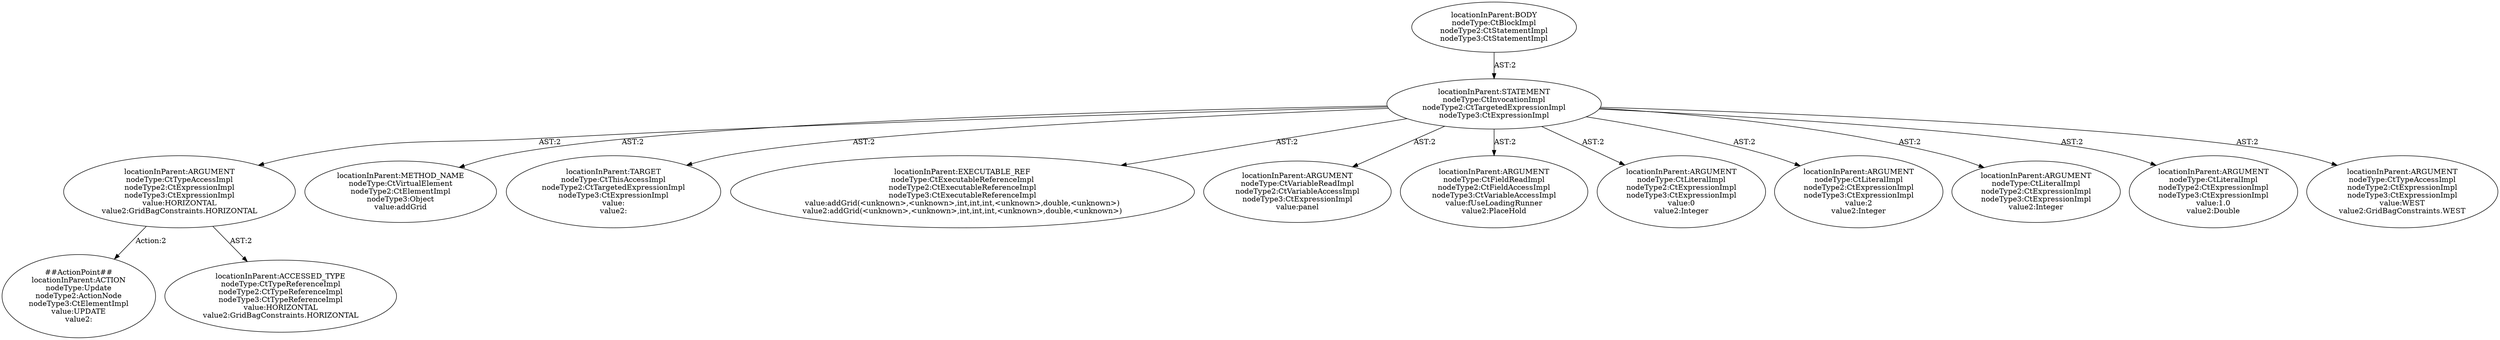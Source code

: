digraph "Pattern" {
0 [label="##ActionPoint##
locationInParent:ACTION
nodeType:Update
nodeType2:ActionNode
nodeType3:CtElementImpl
value:UPDATE
value2:" shape=ellipse]
1 [label="locationInParent:ARGUMENT
nodeType:CtTypeAccessImpl
nodeType2:CtExpressionImpl
nodeType3:CtExpressionImpl
value:HORIZONTAL
value2:GridBagConstraints.HORIZONTAL" shape=ellipse]
2 [label="locationInParent:STATEMENT
nodeType:CtInvocationImpl
nodeType2:CtTargetedExpressionImpl
nodeType3:CtExpressionImpl" shape=ellipse]
3 [label="locationInParent:BODY
nodeType:CtBlockImpl
nodeType2:CtStatementImpl
nodeType3:CtStatementImpl" shape=ellipse]
4 [label="locationInParent:METHOD_NAME
nodeType:CtVirtualElement
nodeType2:CtElementImpl
nodeType3:Object
value:addGrid" shape=ellipse]
5 [label="locationInParent:TARGET
nodeType:CtThisAccessImpl
nodeType2:CtTargetedExpressionImpl
nodeType3:CtExpressionImpl
value:
value2:" shape=ellipse]
6 [label="locationInParent:EXECUTABLE_REF
nodeType:CtExecutableReferenceImpl
nodeType2:CtExecutableReferenceImpl
nodeType3:CtExecutableReferenceImpl
value:addGrid(<unknown>,<unknown>,int,int,int,<unknown>,double,<unknown>)
value2:addGrid(<unknown>,<unknown>,int,int,int,<unknown>,double,<unknown>)" shape=ellipse]
7 [label="locationInParent:ARGUMENT
nodeType:CtVariableReadImpl
nodeType2:CtVariableAccessImpl
nodeType3:CtExpressionImpl
value:panel" shape=ellipse]
8 [label="locationInParent:ARGUMENT
nodeType:CtFieldReadImpl
nodeType2:CtFieldAccessImpl
nodeType3:CtVariableAccessImpl
value:fUseLoadingRunner
value2:PlaceHold" shape=ellipse]
9 [label="locationInParent:ARGUMENT
nodeType:CtLiteralImpl
nodeType2:CtExpressionImpl
nodeType3:CtExpressionImpl
value:0
value2:Integer" shape=ellipse]
10 [label="locationInParent:ARGUMENT
nodeType:CtLiteralImpl
nodeType2:CtExpressionImpl
nodeType3:CtExpressionImpl
value:2
value2:Integer" shape=ellipse]
11 [label="locationInParent:ARGUMENT
nodeType:CtLiteralImpl
nodeType2:CtExpressionImpl
nodeType3:CtExpressionImpl
value2:Integer" shape=ellipse]
12 [label="locationInParent:ARGUMENT
nodeType:CtLiteralImpl
nodeType2:CtExpressionImpl
nodeType3:CtExpressionImpl
value:1.0
value2:Double" shape=ellipse]
13 [label="locationInParent:ARGUMENT
nodeType:CtTypeAccessImpl
nodeType2:CtExpressionImpl
nodeType3:CtExpressionImpl
value:WEST
value2:GridBagConstraints.WEST" shape=ellipse]
14 [label="locationInParent:ACCESSED_TYPE
nodeType:CtTypeReferenceImpl
nodeType2:CtTypeReferenceImpl
nodeType3:CtTypeReferenceImpl
value:HORIZONTAL
value2:GridBagConstraints.HORIZONTAL" shape=ellipse]
1 -> 0 [label="Action:2"];
1 -> 14 [label="AST:2"];
2 -> 1 [label="AST:2"];
2 -> 4 [label="AST:2"];
2 -> 5 [label="AST:2"];
2 -> 6 [label="AST:2"];
2 -> 7 [label="AST:2"];
2 -> 8 [label="AST:2"];
2 -> 9 [label="AST:2"];
2 -> 10 [label="AST:2"];
2 -> 11 [label="AST:2"];
2 -> 12 [label="AST:2"];
2 -> 13 [label="AST:2"];
3 -> 2 [label="AST:2"];
}